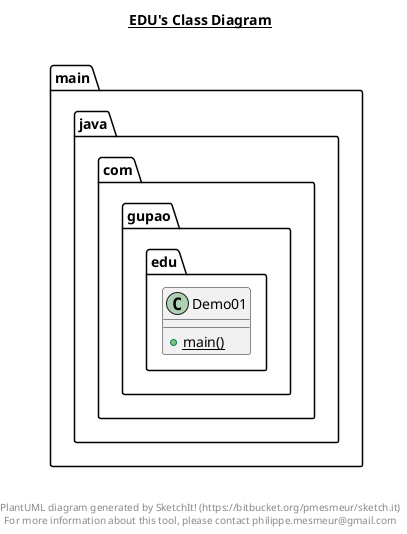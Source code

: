 @startuml

title __EDU's Class Diagram__\n

  namespace main.java.com.gupao.edu {
    class main.java.com.gupao.edu.Demo01 {
        {static} + main()
    }
  }
  



right footer


PlantUML diagram generated by SketchIt! (https://bitbucket.org/pmesmeur/sketch.it)
For more information about this tool, please contact philippe.mesmeur@gmail.com
endfooter

@enduml
